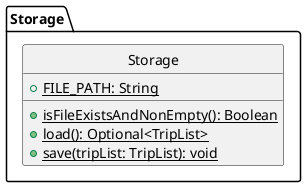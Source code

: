 @startuml
hide circle

package Storage {
class Storage {
    +{static}FILE_PATH: String
    +{static}isFileExistsAndNonEmpty(): Boolean
    +{static}load(): Optional<TripList>
    +{static}save(tripList: TripList): void
}
}
@enduml